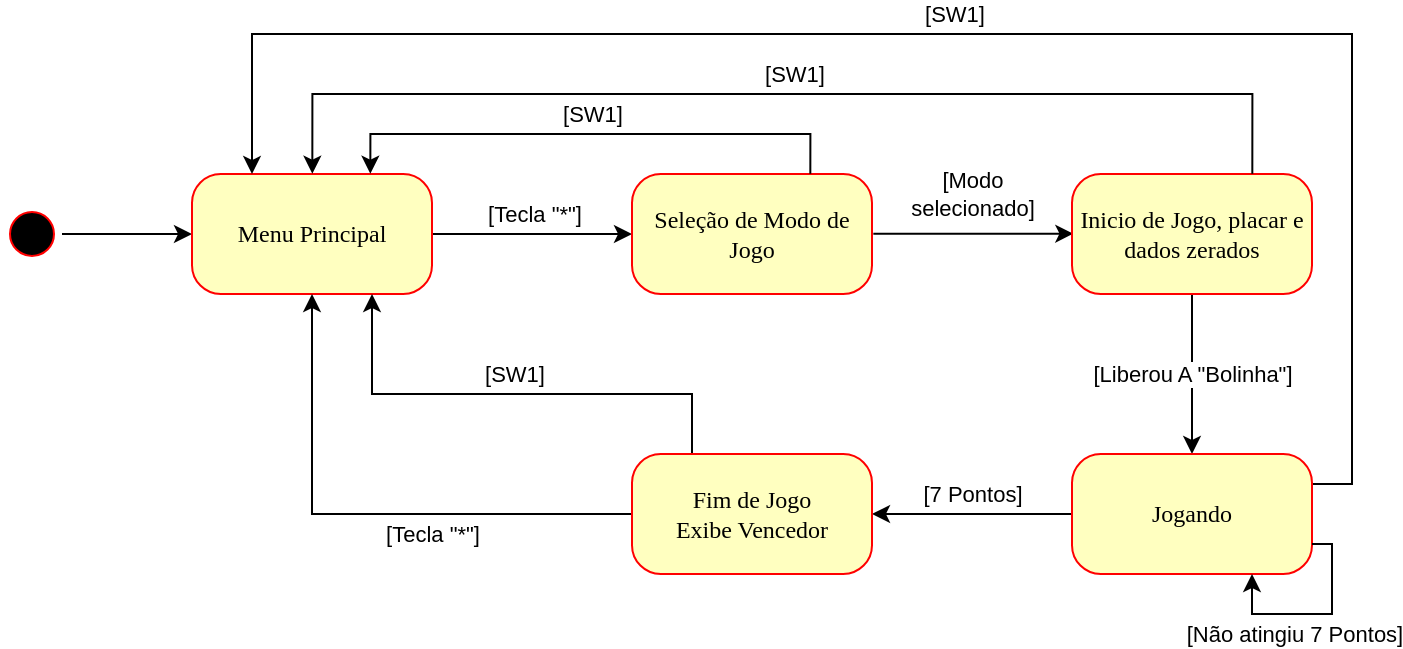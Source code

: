 <mxfile version="10.7.7" type="device"><diagram name="Page-1" id="58cdce13-f638-feb5-8d6f-7d28b1aa9fa0"><mxGraphModel dx="1162" dy="596" grid="1" gridSize="10" guides="1" tooltips="1" connect="1" arrows="1" fold="1" page="1" pageScale="1" pageWidth="1100" pageHeight="850" background="#ffffff" math="0" shadow="0"><root><mxCell id="0"/><mxCell id="1" parent="0"/><mxCell id="9t-VSKhqvX1m-L_nayF_-3" style="edgeStyle=orthogonalEdgeStyle;rounded=0;orthogonalLoop=1;jettySize=auto;html=1;exitX=0.5;exitY=0;exitDx=0;exitDy=0;entryX=0;entryY=0.5;entryDx=0;entryDy=0;" edge="1" parent="1" source="382b91b5511bd0f7-1" target="382b91b5511bd0f7-6"><mxGeometry relative="1" as="geometry"/></mxCell><mxCell id="382b91b5511bd0f7-1" value="" style="ellipse;html=1;shape=startState;fillColor=#000000;strokeColor=#ff0000;rounded=1;shadow=0;comic=0;labelBackgroundColor=none;fontFamily=Verdana;fontSize=12;fontColor=#000000;align=center;direction=south;" parent="1" vertex="1"><mxGeometry x="145" y="135" width="30" height="30" as="geometry"/></mxCell><mxCell id="9t-VSKhqvX1m-L_nayF_-2" value="[Tecla &quot;*&quot;]" style="edgeStyle=orthogonalEdgeStyle;rounded=0;orthogonalLoop=1;jettySize=auto;html=1;exitX=1;exitY=0.5;exitDx=0;exitDy=0;entryX=0;entryY=0.5;entryDx=0;entryDy=0;" edge="1" parent="1" source="382b91b5511bd0f7-6" target="9t-VSKhqvX1m-L_nayF_-1"><mxGeometry x="0.006" y="10" relative="1" as="geometry"><mxPoint as="offset"/></mxGeometry></mxCell><mxCell id="382b91b5511bd0f7-6" value="Menu Principal" style="rounded=1;whiteSpace=wrap;html=1;arcSize=24;fillColor=#ffffc0;strokeColor=#ff0000;shadow=0;comic=0;labelBackgroundColor=none;fontFamily=Verdana;fontSize=12;fontColor=#000000;align=center;" parent="1" vertex="1"><mxGeometry x="240" y="120" width="120" height="60" as="geometry"/></mxCell><mxCell id="9t-VSKhqvX1m-L_nayF_-5" value="[Modo &lt;br&gt;selecionado]&lt;br&gt;" style="edgeStyle=orthogonalEdgeStyle;rounded=0;orthogonalLoop=1;jettySize=auto;html=1;exitX=1;exitY=0.5;exitDx=0;exitDy=0;entryX=0;entryY=0.5;entryDx=0;entryDy=0;" edge="1" parent="1"><mxGeometry x="-0.013" y="20" relative="1" as="geometry"><mxPoint x="580.667" y="149.833" as="sourcePoint"/><mxPoint x="680.667" y="149.833" as="targetPoint"/><mxPoint as="offset"/></mxGeometry></mxCell><mxCell id="9t-VSKhqvX1m-L_nayF_-1" value="Seleção de Modo de Jogo" style="rounded=1;whiteSpace=wrap;html=1;arcSize=24;fillColor=#ffffc0;strokeColor=#ff0000;shadow=0;comic=0;labelBackgroundColor=none;fontFamily=Verdana;fontSize=12;fontColor=#000000;align=center;" vertex="1" parent="1"><mxGeometry x="460" y="120" width="120" height="60" as="geometry"/></mxCell><mxCell id="9t-VSKhqvX1m-L_nayF_-10" value="[Liberou A &quot;Bolinha&quot;]" style="edgeStyle=orthogonalEdgeStyle;rounded=0;orthogonalLoop=1;jettySize=auto;html=1;exitX=0.5;exitY=1;exitDx=0;exitDy=0;" edge="1" parent="1" source="9t-VSKhqvX1m-L_nayF_-4" target="9t-VSKhqvX1m-L_nayF_-6"><mxGeometry relative="1" as="geometry"/></mxCell><mxCell id="9t-VSKhqvX1m-L_nayF_-4" value="Inicio de Jogo, placar e dados zerados&lt;br&gt;" style="rounded=1;whiteSpace=wrap;html=1;arcSize=24;fillColor=#ffffc0;strokeColor=#ff0000;shadow=0;comic=0;labelBackgroundColor=none;fontFamily=Verdana;fontSize=12;fontColor=#000000;align=center;" vertex="1" parent="1"><mxGeometry x="680" y="120" width="120" height="60" as="geometry"/></mxCell><mxCell id="9t-VSKhqvX1m-L_nayF_-12" value="[SW1]" style="edgeStyle=orthogonalEdgeStyle;rounded=0;orthogonalLoop=1;jettySize=auto;html=1;exitX=1;exitY=0.25;exitDx=0;exitDy=0;entryX=0.25;entryY=0;entryDx=0;entryDy=0;" edge="1" parent="1" source="9t-VSKhqvX1m-L_nayF_-6" target="382b91b5511bd0f7-6"><mxGeometry x="0.028" y="-10" relative="1" as="geometry"><mxPoint x="819.667" y="274.833" as="targetPoint"/><Array as="points"><mxPoint x="820" y="275"/><mxPoint x="820" y="50"/><mxPoint x="270" y="50"/></Array><mxPoint as="offset"/></mxGeometry></mxCell><mxCell id="9t-VSKhqvX1m-L_nayF_-17" value="[7 Pontos]" style="edgeStyle=orthogonalEdgeStyle;rounded=0;orthogonalLoop=1;jettySize=auto;html=1;exitX=0;exitY=0.5;exitDx=0;exitDy=0;" edge="1" parent="1" source="9t-VSKhqvX1m-L_nayF_-6" target="9t-VSKhqvX1m-L_nayF_-16"><mxGeometry x="0.003" y="-10" relative="1" as="geometry"><mxPoint as="offset"/></mxGeometry></mxCell><mxCell id="9t-VSKhqvX1m-L_nayF_-6" value="Jogando" style="rounded=1;whiteSpace=wrap;html=1;arcSize=24;fillColor=#ffffc0;strokeColor=#ff0000;shadow=0;comic=0;labelBackgroundColor=none;fontFamily=Verdana;fontSize=12;fontColor=#000000;align=center;" vertex="1" parent="1"><mxGeometry x="680" y="260" width="120" height="60" as="geometry"/></mxCell><mxCell id="9t-VSKhqvX1m-L_nayF_-11" value="[Não atingiu 7 Pontos]" style="edgeStyle=orthogonalEdgeStyle;rounded=0;orthogonalLoop=1;jettySize=auto;html=1;exitX=1;exitY=0.75;exitDx=0;exitDy=0;entryX=0.75;entryY=1;entryDx=0;entryDy=0;" edge="1" parent="1" source="9t-VSKhqvX1m-L_nayF_-6" target="9t-VSKhqvX1m-L_nayF_-6"><mxGeometry x="0.232" y="10" relative="1" as="geometry"><Array as="points"><mxPoint x="810" y="305"/><mxPoint x="810" y="340"/><mxPoint x="770" y="340"/></Array><mxPoint as="offset"/></mxGeometry></mxCell><mxCell id="9t-VSKhqvX1m-L_nayF_-14" value="[SW1]" style="edgeStyle=orthogonalEdgeStyle;rounded=0;orthogonalLoop=1;jettySize=auto;html=1;exitX=0.5;exitY=0;exitDx=0;exitDy=0;entryX=0.5;entryY=0;entryDx=0;entryDy=0;" edge="1" parent="1"><mxGeometry x="-0.003" y="-10" relative="1" as="geometry"><mxPoint x="549.167" y="119.833" as="sourcePoint"/><mxPoint x="329.167" y="119.833" as="targetPoint"/><Array as="points"><mxPoint x="549.5" y="100"/><mxPoint x="329.5" y="100"/></Array><mxPoint as="offset"/></mxGeometry></mxCell><mxCell id="9t-VSKhqvX1m-L_nayF_-15" value="[SW1]" style="edgeStyle=orthogonalEdgeStyle;rounded=0;orthogonalLoop=1;jettySize=auto;html=1;exitX=0.5;exitY=0;exitDx=0;exitDy=0;entryX=0.25;entryY=0;entryDx=0;entryDy=0;" edge="1" parent="1"><mxGeometry x="-0.019" y="-10" relative="1" as="geometry"><mxPoint x="770.167" y="119.833" as="sourcePoint"/><mxPoint x="300.167" y="119.833" as="targetPoint"/><Array as="points"><mxPoint x="770.5" y="80"/><mxPoint x="300.5" y="80"/></Array><mxPoint as="offset"/></mxGeometry></mxCell><mxCell id="9t-VSKhqvX1m-L_nayF_-18" value="[Tecla &quot;*&quot;]" style="edgeStyle=orthogonalEdgeStyle;rounded=0;orthogonalLoop=1;jettySize=auto;html=1;exitX=0;exitY=0.5;exitDx=0;exitDy=0;" edge="1" parent="1" source="9t-VSKhqvX1m-L_nayF_-16" target="382b91b5511bd0f7-6"><mxGeometry x="-0.261" y="10" relative="1" as="geometry"><mxPoint as="offset"/></mxGeometry></mxCell><mxCell id="9t-VSKhqvX1m-L_nayF_-19" value="[SW1]" style="edgeStyle=orthogonalEdgeStyle;rounded=0;orthogonalLoop=1;jettySize=auto;html=1;exitX=0.25;exitY=0;exitDx=0;exitDy=0;entryX=0.75;entryY=1;entryDx=0;entryDy=0;" edge="1" parent="1" source="9t-VSKhqvX1m-L_nayF_-16" target="382b91b5511bd0f7-6"><mxGeometry x="-0.003" y="-10" relative="1" as="geometry"><Array as="points"><mxPoint x="490" y="230"/><mxPoint x="330" y="230"/></Array><mxPoint as="offset"/></mxGeometry></mxCell><mxCell id="9t-VSKhqvX1m-L_nayF_-16" value="Fim de Jogo&lt;br&gt;Exibe Vencedor&lt;br&gt;" style="rounded=1;whiteSpace=wrap;html=1;arcSize=24;fillColor=#ffffc0;strokeColor=#ff0000;shadow=0;comic=0;labelBackgroundColor=none;fontFamily=Verdana;fontSize=12;fontColor=#000000;align=center;" vertex="1" parent="1"><mxGeometry x="460" y="260" width="120" height="60" as="geometry"/></mxCell></root></mxGraphModel></diagram></mxfile>